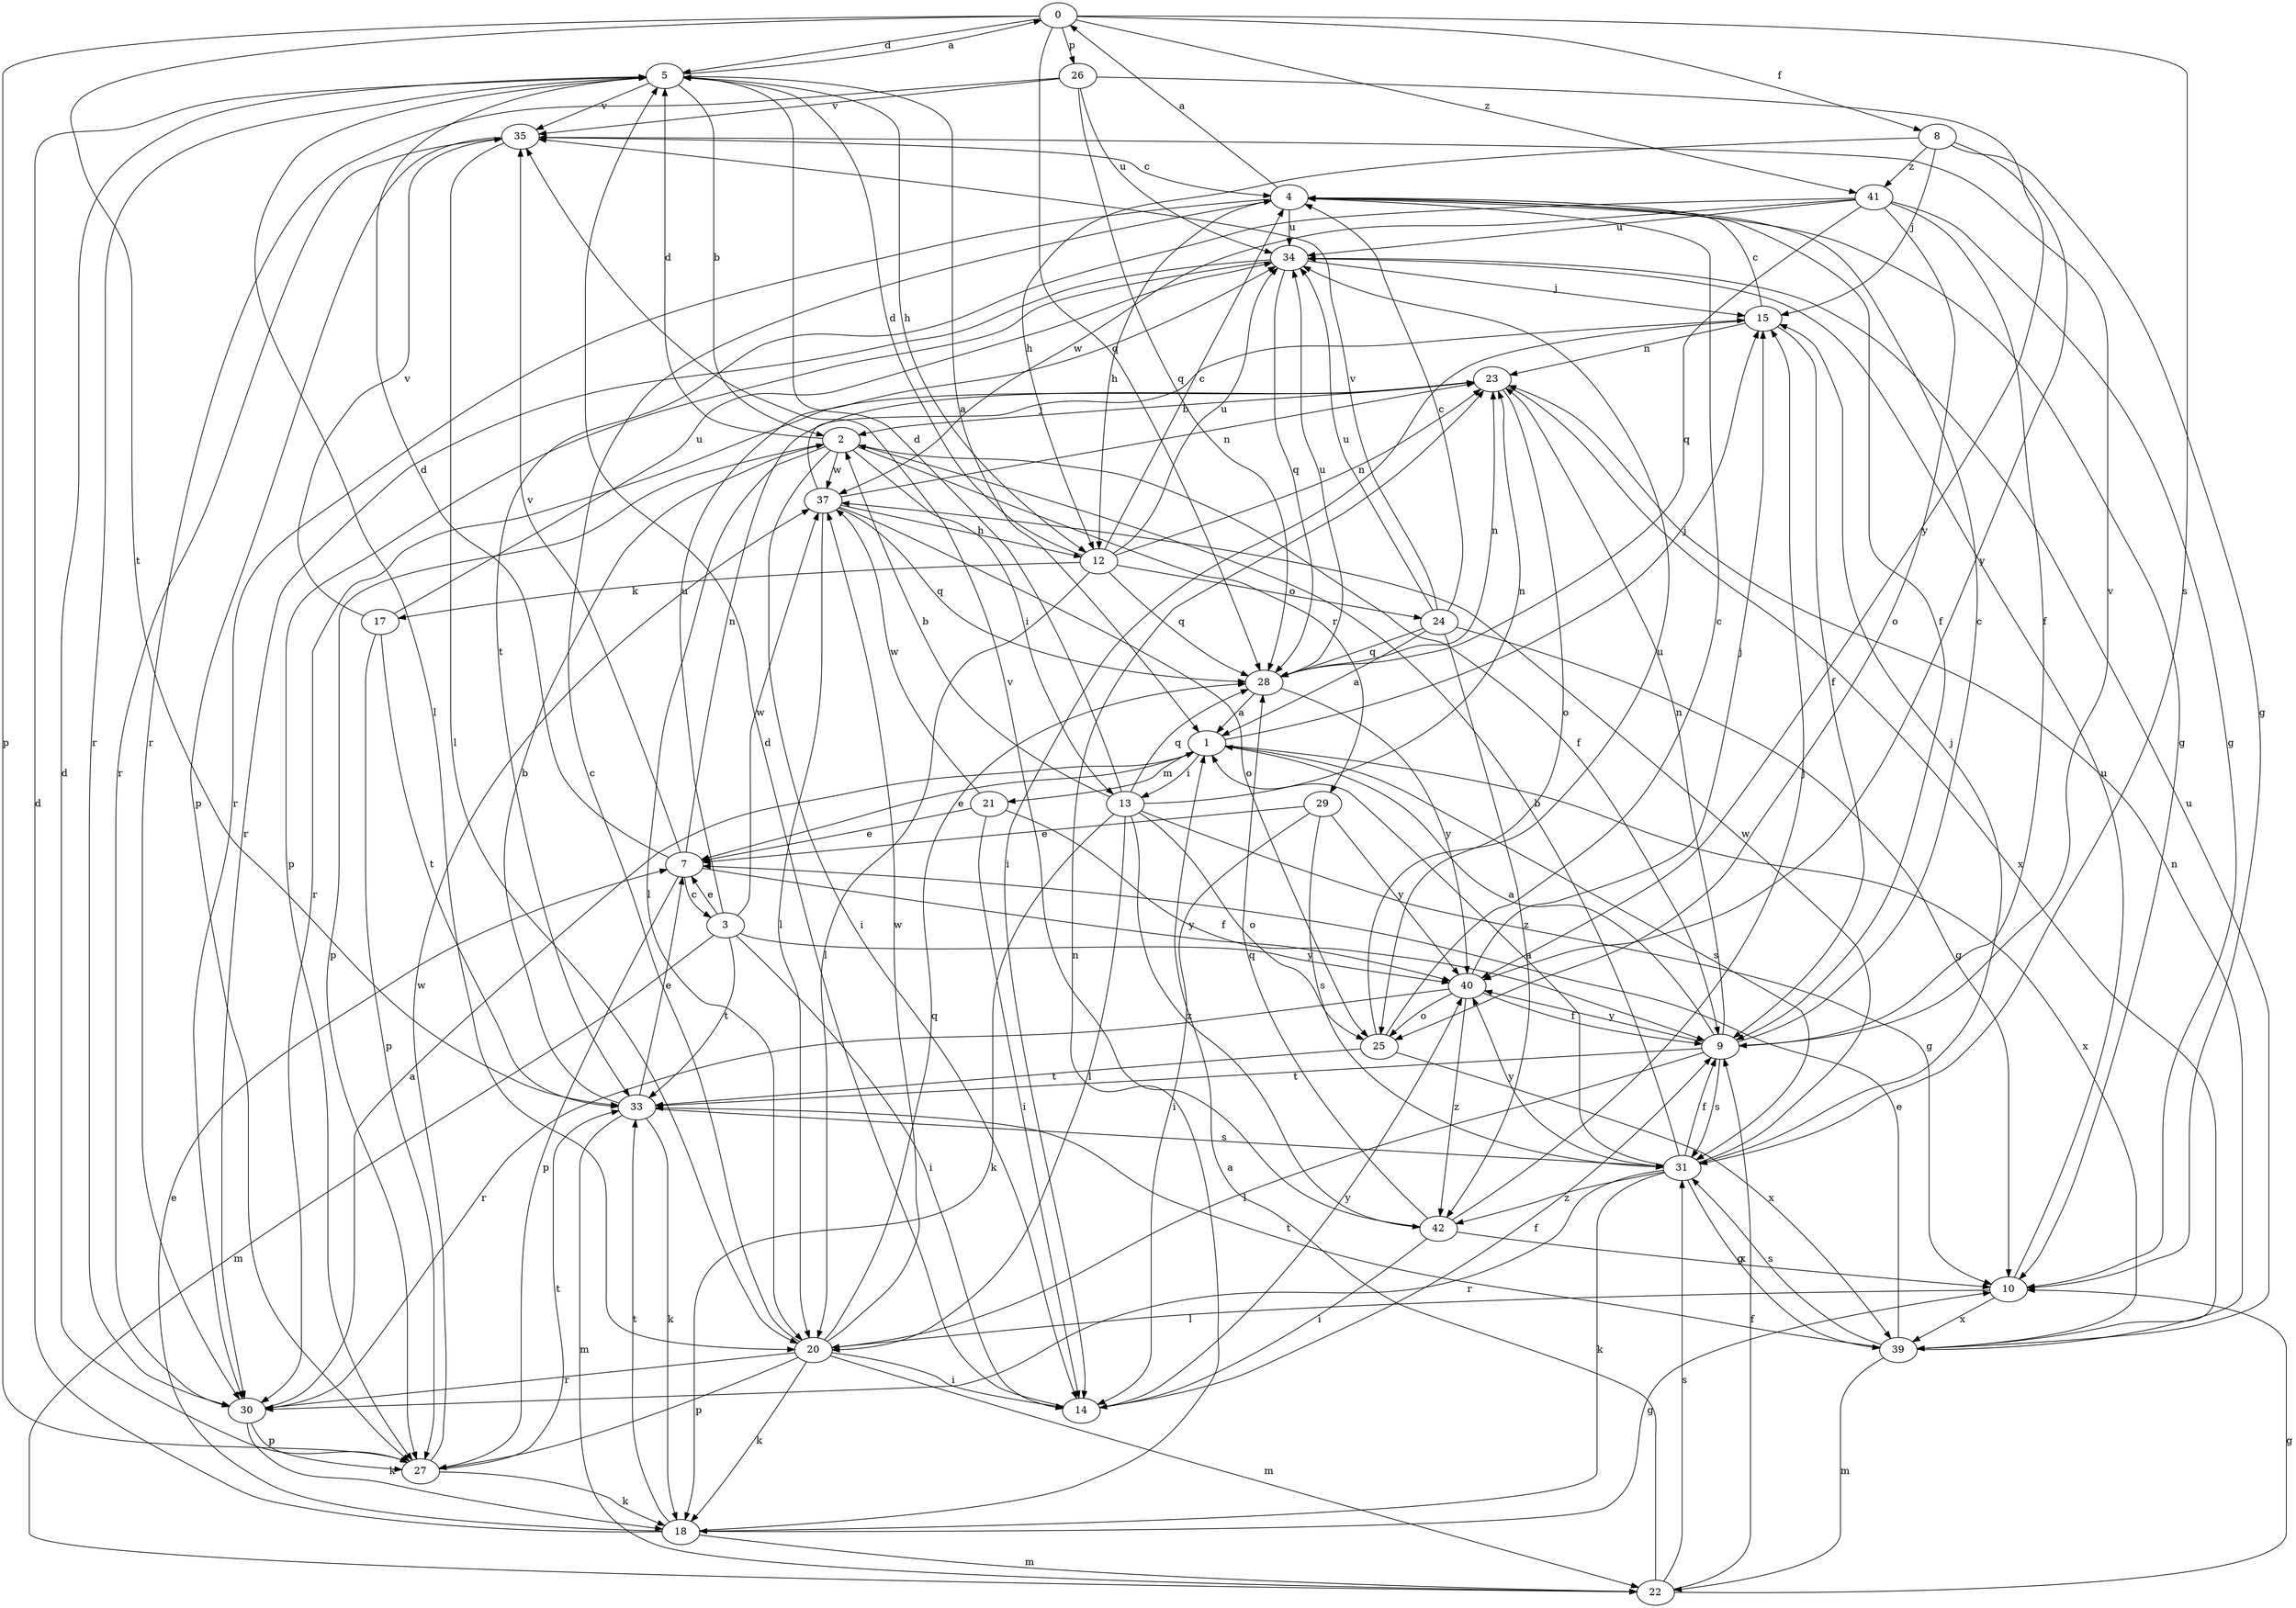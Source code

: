 strict digraph  {
0;
1;
2;
3;
4;
5;
7;
8;
9;
10;
12;
13;
14;
15;
17;
18;
20;
21;
22;
23;
24;
25;
26;
27;
28;
29;
30;
31;
33;
34;
35;
37;
39;
40;
41;
42;
0 -> 5  [label=d];
0 -> 8  [label=f];
0 -> 26  [label=p];
0 -> 27  [label=p];
0 -> 28  [label=q];
0 -> 31  [label=s];
0 -> 33  [label=t];
0 -> 41  [label=z];
1 -> 7  [label=e];
1 -> 13  [label=i];
1 -> 15  [label=j];
1 -> 21  [label=m];
1 -> 31  [label=s];
1 -> 39  [label=x];
2 -> 5  [label=d];
2 -> 9  [label=f];
2 -> 13  [label=i];
2 -> 14  [label=i];
2 -> 20  [label=l];
2 -> 27  [label=p];
2 -> 29  [label=r];
2 -> 37  [label=w];
3 -> 7  [label=e];
3 -> 14  [label=i];
3 -> 22  [label=m];
3 -> 33  [label=t];
3 -> 34  [label=u];
3 -> 37  [label=w];
3 -> 40  [label=y];
4 -> 0  [label=a];
4 -> 9  [label=f];
4 -> 10  [label=g];
4 -> 12  [label=h];
4 -> 30  [label=r];
4 -> 34  [label=u];
5 -> 0  [label=a];
5 -> 1  [label=a];
5 -> 2  [label=b];
5 -> 12  [label=h];
5 -> 20  [label=l];
5 -> 30  [label=r];
5 -> 35  [label=v];
7 -> 3  [label=c];
7 -> 5  [label=d];
7 -> 23  [label=n];
7 -> 27  [label=p];
7 -> 35  [label=v];
7 -> 40  [label=y];
8 -> 10  [label=g];
8 -> 12  [label=h];
8 -> 15  [label=j];
8 -> 40  [label=y];
8 -> 41  [label=z];
9 -> 1  [label=a];
9 -> 4  [label=c];
9 -> 20  [label=l];
9 -> 23  [label=n];
9 -> 31  [label=s];
9 -> 33  [label=t];
9 -> 35  [label=v];
9 -> 40  [label=y];
10 -> 20  [label=l];
10 -> 34  [label=u];
10 -> 39  [label=x];
12 -> 4  [label=c];
12 -> 5  [label=d];
12 -> 17  [label=k];
12 -> 20  [label=l];
12 -> 23  [label=n];
12 -> 24  [label=o];
12 -> 28  [label=q];
12 -> 34  [label=u];
13 -> 2  [label=b];
13 -> 5  [label=d];
13 -> 10  [label=g];
13 -> 18  [label=k];
13 -> 20  [label=l];
13 -> 23  [label=n];
13 -> 25  [label=o];
13 -> 28  [label=q];
13 -> 42  [label=z];
14 -> 5  [label=d];
14 -> 9  [label=f];
14 -> 40  [label=y];
15 -> 4  [label=c];
15 -> 9  [label=f];
15 -> 14  [label=i];
15 -> 23  [label=n];
17 -> 27  [label=p];
17 -> 33  [label=t];
17 -> 34  [label=u];
17 -> 35  [label=v];
18 -> 5  [label=d];
18 -> 7  [label=e];
18 -> 10  [label=g];
18 -> 22  [label=m];
18 -> 23  [label=n];
18 -> 33  [label=t];
20 -> 4  [label=c];
20 -> 14  [label=i];
20 -> 18  [label=k];
20 -> 22  [label=m];
20 -> 27  [label=p];
20 -> 28  [label=q];
20 -> 30  [label=r];
20 -> 37  [label=w];
21 -> 7  [label=e];
21 -> 9  [label=f];
21 -> 14  [label=i];
21 -> 37  [label=w];
22 -> 1  [label=a];
22 -> 9  [label=f];
22 -> 10  [label=g];
22 -> 31  [label=s];
23 -> 2  [label=b];
23 -> 25  [label=o];
23 -> 30  [label=r];
23 -> 39  [label=x];
24 -> 1  [label=a];
24 -> 4  [label=c];
24 -> 10  [label=g];
24 -> 28  [label=q];
24 -> 34  [label=u];
24 -> 35  [label=v];
24 -> 42  [label=z];
25 -> 4  [label=c];
25 -> 33  [label=t];
25 -> 34  [label=u];
25 -> 39  [label=x];
26 -> 28  [label=q];
26 -> 30  [label=r];
26 -> 34  [label=u];
26 -> 35  [label=v];
26 -> 40  [label=y];
27 -> 5  [label=d];
27 -> 18  [label=k];
27 -> 33  [label=t];
27 -> 37  [label=w];
28 -> 1  [label=a];
28 -> 23  [label=n];
28 -> 34  [label=u];
28 -> 40  [label=y];
29 -> 7  [label=e];
29 -> 14  [label=i];
29 -> 31  [label=s];
29 -> 40  [label=y];
30 -> 1  [label=a];
30 -> 18  [label=k];
30 -> 27  [label=p];
31 -> 1  [label=a];
31 -> 2  [label=b];
31 -> 9  [label=f];
31 -> 15  [label=j];
31 -> 18  [label=k];
31 -> 30  [label=r];
31 -> 37  [label=w];
31 -> 39  [label=x];
31 -> 40  [label=y];
31 -> 42  [label=z];
33 -> 2  [label=b];
33 -> 7  [label=e];
33 -> 18  [label=k];
33 -> 22  [label=m];
33 -> 31  [label=s];
34 -> 15  [label=j];
34 -> 27  [label=p];
34 -> 28  [label=q];
34 -> 30  [label=r];
35 -> 4  [label=c];
35 -> 20  [label=l];
35 -> 27  [label=p];
35 -> 30  [label=r];
37 -> 12  [label=h];
37 -> 15  [label=j];
37 -> 20  [label=l];
37 -> 23  [label=n];
37 -> 25  [label=o];
37 -> 28  [label=q];
39 -> 7  [label=e];
39 -> 22  [label=m];
39 -> 23  [label=n];
39 -> 31  [label=s];
39 -> 33  [label=t];
39 -> 34  [label=u];
40 -> 9  [label=f];
40 -> 15  [label=j];
40 -> 25  [label=o];
40 -> 30  [label=r];
40 -> 42  [label=z];
41 -> 9  [label=f];
41 -> 10  [label=g];
41 -> 25  [label=o];
41 -> 28  [label=q];
41 -> 33  [label=t];
41 -> 34  [label=u];
41 -> 37  [label=w];
42 -> 10  [label=g];
42 -> 14  [label=i];
42 -> 15  [label=j];
42 -> 28  [label=q];
42 -> 35  [label=v];
}

